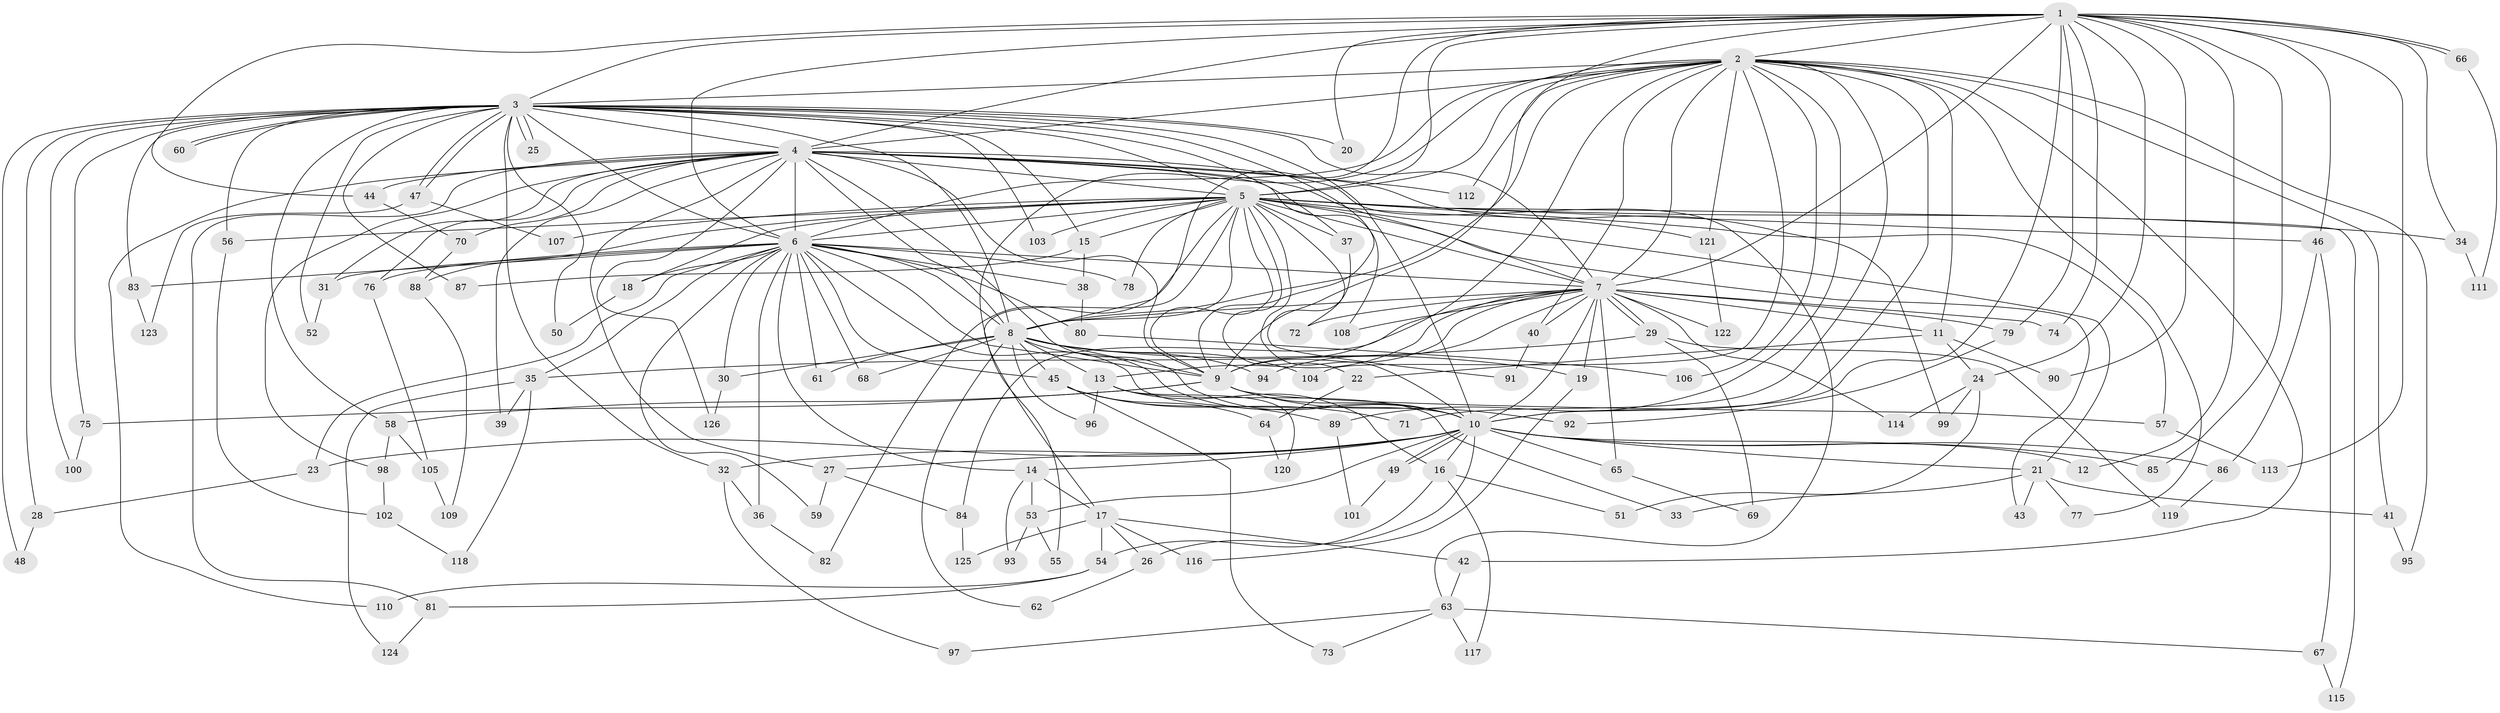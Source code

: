 // coarse degree distribution, {21: 0.045454545454545456, 19: 0.011363636363636364, 41: 0.011363636363636364, 24: 0.011363636363636364, 18: 0.011363636363636364, 11: 0.011363636363636364, 5: 0.06818181818181818, 2: 0.4431818181818182, 6: 0.03409090909090909, 4: 0.06818181818181818, 7: 0.011363636363636364, 3: 0.2727272727272727}
// Generated by graph-tools (version 1.1) at 2025/17/03/04/25 18:17:41]
// undirected, 126 vertices, 277 edges
graph export_dot {
graph [start="1"]
  node [color=gray90,style=filled];
  1;
  2;
  3;
  4;
  5;
  6;
  7;
  8;
  9;
  10;
  11;
  12;
  13;
  14;
  15;
  16;
  17;
  18;
  19;
  20;
  21;
  22;
  23;
  24;
  25;
  26;
  27;
  28;
  29;
  30;
  31;
  32;
  33;
  34;
  35;
  36;
  37;
  38;
  39;
  40;
  41;
  42;
  43;
  44;
  45;
  46;
  47;
  48;
  49;
  50;
  51;
  52;
  53;
  54;
  55;
  56;
  57;
  58;
  59;
  60;
  61;
  62;
  63;
  64;
  65;
  66;
  67;
  68;
  69;
  70;
  71;
  72;
  73;
  74;
  75;
  76;
  77;
  78;
  79;
  80;
  81;
  82;
  83;
  84;
  85;
  86;
  87;
  88;
  89;
  90;
  91;
  92;
  93;
  94;
  95;
  96;
  97;
  98;
  99;
  100;
  101;
  102;
  103;
  104;
  105;
  106;
  107;
  108;
  109;
  110;
  111;
  112;
  113;
  114;
  115;
  116;
  117;
  118;
  119;
  120;
  121;
  122;
  123;
  124;
  125;
  126;
  1 -- 2;
  1 -- 3;
  1 -- 4;
  1 -- 5;
  1 -- 6;
  1 -- 7;
  1 -- 8;
  1 -- 9;
  1 -- 10;
  1 -- 12;
  1 -- 20;
  1 -- 24;
  1 -- 34;
  1 -- 44;
  1 -- 46;
  1 -- 66;
  1 -- 66;
  1 -- 74;
  1 -- 79;
  1 -- 85;
  1 -- 90;
  1 -- 113;
  2 -- 3;
  2 -- 4;
  2 -- 5;
  2 -- 6;
  2 -- 7;
  2 -- 8;
  2 -- 9;
  2 -- 10;
  2 -- 11;
  2 -- 17;
  2 -- 40;
  2 -- 41;
  2 -- 42;
  2 -- 71;
  2 -- 77;
  2 -- 89;
  2 -- 95;
  2 -- 104;
  2 -- 106;
  2 -- 112;
  2 -- 121;
  3 -- 4;
  3 -- 5;
  3 -- 6;
  3 -- 7;
  3 -- 8;
  3 -- 9;
  3 -- 10;
  3 -- 15;
  3 -- 20;
  3 -- 25;
  3 -- 25;
  3 -- 28;
  3 -- 32;
  3 -- 37;
  3 -- 47;
  3 -- 47;
  3 -- 48;
  3 -- 50;
  3 -- 52;
  3 -- 56;
  3 -- 58;
  3 -- 60;
  3 -- 60;
  3 -- 75;
  3 -- 83;
  3 -- 87;
  3 -- 100;
  3 -- 103;
  4 -- 5;
  4 -- 6;
  4 -- 7;
  4 -- 8;
  4 -- 9;
  4 -- 10;
  4 -- 27;
  4 -- 31;
  4 -- 39;
  4 -- 44;
  4 -- 63;
  4 -- 70;
  4 -- 76;
  4 -- 81;
  4 -- 98;
  4 -- 99;
  4 -- 108;
  4 -- 110;
  4 -- 112;
  4 -- 126;
  5 -- 6;
  5 -- 7;
  5 -- 8;
  5 -- 9;
  5 -- 10;
  5 -- 15;
  5 -- 18;
  5 -- 21;
  5 -- 22;
  5 -- 34;
  5 -- 37;
  5 -- 43;
  5 -- 46;
  5 -- 55;
  5 -- 56;
  5 -- 57;
  5 -- 72;
  5 -- 78;
  5 -- 82;
  5 -- 88;
  5 -- 103;
  5 -- 107;
  5 -- 115;
  5 -- 121;
  6 -- 7;
  6 -- 8;
  6 -- 9;
  6 -- 10;
  6 -- 14;
  6 -- 18;
  6 -- 23;
  6 -- 30;
  6 -- 31;
  6 -- 35;
  6 -- 36;
  6 -- 38;
  6 -- 45;
  6 -- 59;
  6 -- 61;
  6 -- 68;
  6 -- 76;
  6 -- 78;
  6 -- 80;
  6 -- 83;
  7 -- 8;
  7 -- 9;
  7 -- 10;
  7 -- 11;
  7 -- 13;
  7 -- 19;
  7 -- 29;
  7 -- 29;
  7 -- 40;
  7 -- 65;
  7 -- 72;
  7 -- 74;
  7 -- 79;
  7 -- 84;
  7 -- 94;
  7 -- 108;
  7 -- 114;
  7 -- 122;
  8 -- 9;
  8 -- 10;
  8 -- 13;
  8 -- 19;
  8 -- 30;
  8 -- 45;
  8 -- 61;
  8 -- 62;
  8 -- 68;
  8 -- 94;
  8 -- 96;
  8 -- 104;
  9 -- 10;
  9 -- 57;
  9 -- 58;
  9 -- 75;
  9 -- 92;
  10 -- 12;
  10 -- 14;
  10 -- 16;
  10 -- 21;
  10 -- 23;
  10 -- 26;
  10 -- 27;
  10 -- 32;
  10 -- 49;
  10 -- 49;
  10 -- 53;
  10 -- 65;
  10 -- 85;
  10 -- 86;
  11 -- 22;
  11 -- 24;
  11 -- 90;
  13 -- 16;
  13 -- 33;
  13 -- 96;
  13 -- 120;
  14 -- 17;
  14 -- 53;
  14 -- 93;
  15 -- 38;
  15 -- 87;
  16 -- 51;
  16 -- 54;
  16 -- 117;
  17 -- 26;
  17 -- 42;
  17 -- 54;
  17 -- 116;
  17 -- 125;
  18 -- 50;
  19 -- 116;
  21 -- 33;
  21 -- 41;
  21 -- 43;
  21 -- 77;
  22 -- 64;
  23 -- 28;
  24 -- 51;
  24 -- 99;
  24 -- 114;
  26 -- 62;
  27 -- 59;
  27 -- 84;
  28 -- 48;
  29 -- 35;
  29 -- 69;
  29 -- 119;
  30 -- 126;
  31 -- 52;
  32 -- 36;
  32 -- 97;
  34 -- 111;
  35 -- 39;
  35 -- 118;
  35 -- 124;
  36 -- 82;
  37 -- 91;
  38 -- 80;
  40 -- 91;
  41 -- 95;
  42 -- 63;
  44 -- 70;
  45 -- 64;
  45 -- 71;
  45 -- 73;
  45 -- 89;
  46 -- 67;
  46 -- 86;
  47 -- 107;
  47 -- 123;
  49 -- 101;
  53 -- 55;
  53 -- 93;
  54 -- 81;
  54 -- 110;
  56 -- 102;
  57 -- 113;
  58 -- 98;
  58 -- 105;
  63 -- 67;
  63 -- 73;
  63 -- 97;
  63 -- 117;
  64 -- 120;
  65 -- 69;
  66 -- 111;
  67 -- 115;
  70 -- 88;
  75 -- 100;
  76 -- 105;
  79 -- 92;
  80 -- 106;
  81 -- 124;
  83 -- 123;
  84 -- 125;
  86 -- 119;
  88 -- 109;
  89 -- 101;
  98 -- 102;
  102 -- 118;
  105 -- 109;
  121 -- 122;
}
